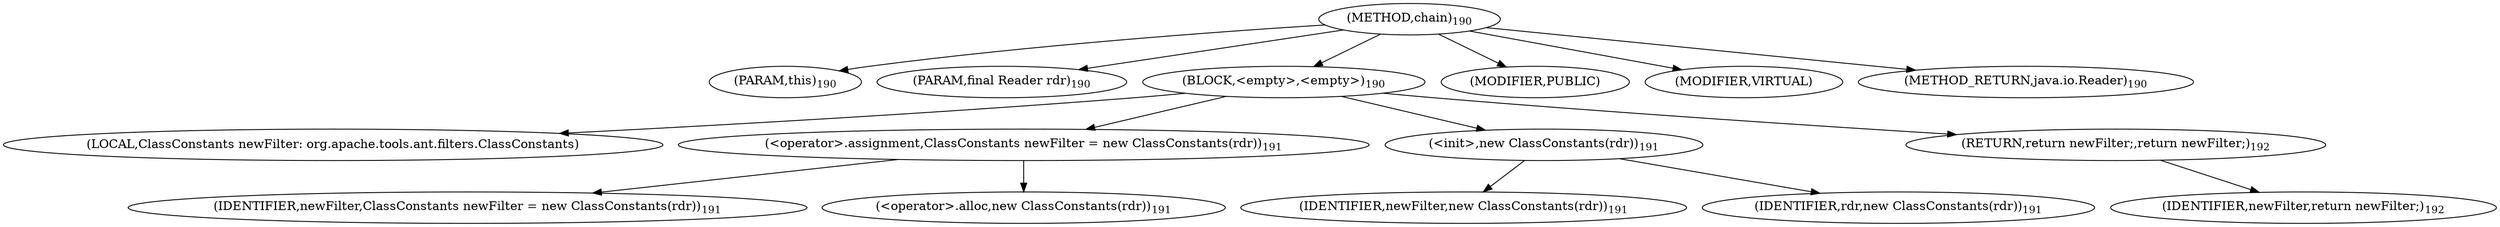 digraph "chain" {  
"249" [label = <(METHOD,chain)<SUB>190</SUB>> ]
"250" [label = <(PARAM,this)<SUB>190</SUB>> ]
"251" [label = <(PARAM,final Reader rdr)<SUB>190</SUB>> ]
"252" [label = <(BLOCK,&lt;empty&gt;,&lt;empty&gt;)<SUB>190</SUB>> ]
"11" [label = <(LOCAL,ClassConstants newFilter: org.apache.tools.ant.filters.ClassConstants)> ]
"253" [label = <(&lt;operator&gt;.assignment,ClassConstants newFilter = new ClassConstants(rdr))<SUB>191</SUB>> ]
"254" [label = <(IDENTIFIER,newFilter,ClassConstants newFilter = new ClassConstants(rdr))<SUB>191</SUB>> ]
"255" [label = <(&lt;operator&gt;.alloc,new ClassConstants(rdr))<SUB>191</SUB>> ]
"256" [label = <(&lt;init&gt;,new ClassConstants(rdr))<SUB>191</SUB>> ]
"10" [label = <(IDENTIFIER,newFilter,new ClassConstants(rdr))<SUB>191</SUB>> ]
"257" [label = <(IDENTIFIER,rdr,new ClassConstants(rdr))<SUB>191</SUB>> ]
"258" [label = <(RETURN,return newFilter;,return newFilter;)<SUB>192</SUB>> ]
"259" [label = <(IDENTIFIER,newFilter,return newFilter;)<SUB>192</SUB>> ]
"260" [label = <(MODIFIER,PUBLIC)> ]
"261" [label = <(MODIFIER,VIRTUAL)> ]
"262" [label = <(METHOD_RETURN,java.io.Reader)<SUB>190</SUB>> ]
  "249" -> "250" 
  "249" -> "251" 
  "249" -> "252" 
  "249" -> "260" 
  "249" -> "261" 
  "249" -> "262" 
  "252" -> "11" 
  "252" -> "253" 
  "252" -> "256" 
  "252" -> "258" 
  "253" -> "254" 
  "253" -> "255" 
  "256" -> "10" 
  "256" -> "257" 
  "258" -> "259" 
}
